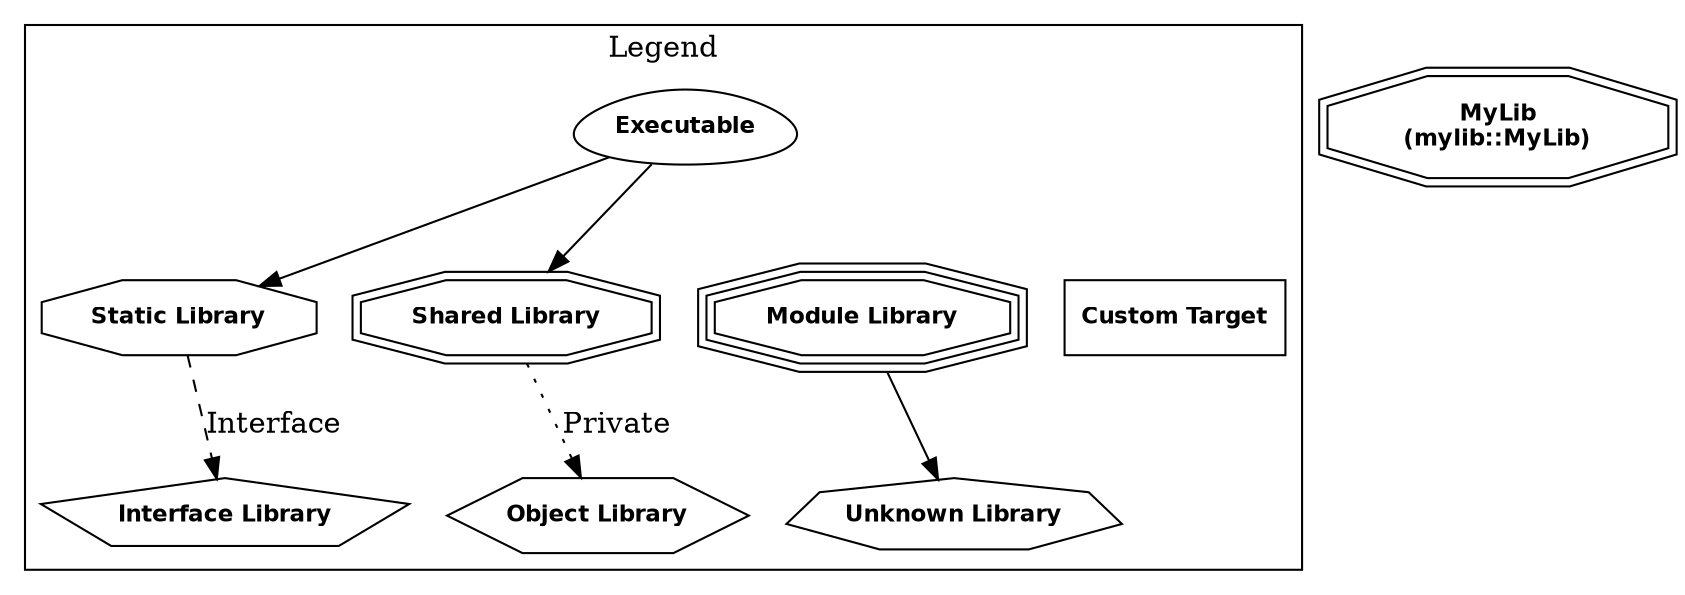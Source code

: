 digraph CPFTargetDependencyGraph {
	node [fontname="Helvetica-Bold",
		fontsize=11
	];
	subgraph clusterLegend {
		graph [color=black,
			label=Legend
		];
		edge [style=invis];
		legendNode0		 [label=Executable,
			shape=egg];
		legendNode1		 [label="Static Library",
			shape=octagon];
		legendNode0 -> legendNode1		 [style=solid];
		legendNode2		 [label="Shared Library",
			shape=doubleoctagon];
		legendNode0 -> legendNode2		 [style=solid];
		legendNode3		 [label="Module Library",
			shape=tripleoctagon];
		legendNode0 -> legendNode3		 [style=invis];
		legendNode7		 [label="Custom Target",
			shape=box];
		legendNode0 -> legendNode7		 [style=invis];
		legendNode4		 [label="Interface Library",
			shape=pentagon];
		legendNode1 -> legendNode4		 [label=Interface,
			style=dashed];
		legendNode5		 [label="Object Library",
			shape=hexagon];
		legendNode2 -> legendNode5		 [label=Private,
			style=dotted];
		legendNode6		 [label="Unknown Library",
			shape=septagon];
		legendNode3 -> legendNode6		 [style=solid];
	}
	node0	 [label="MyLib\n(mylib::MyLib)",
		shape=doubleoctagon];
}
